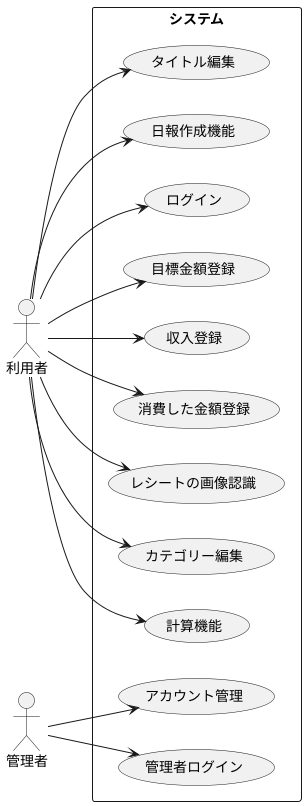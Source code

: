 @startuml
left to right direction
actor 利用者 as user
actor 管理者 as admin

rectangle システム {
  usecase ログイン as login
  usecase 管理者ログイン as admin_login
  usecase 目標金額登録 as set_goal
  usecase 収入登録 as add_income
  usecase 消費した金額登録 as add_expense
  usecase レシートの画像認識 as image_recognition
  usecase カテゴリー編集 as manage_category
  usecase 計算機能 as calculations
  usecase タイトル編集 as edit_title
  usecase 日報作成機能 as create_report
  usecase アカウント管理 as account_management
  
  user --> login
  user --> set_goal
  user --> add_income
  user --> add_expense
  user --> image_recognition
  user --> manage_category
  user --> calculations
  user --> edit_title
  user --> create_report
  admin --> admin_login
  admin --> account_management
}

@enduml